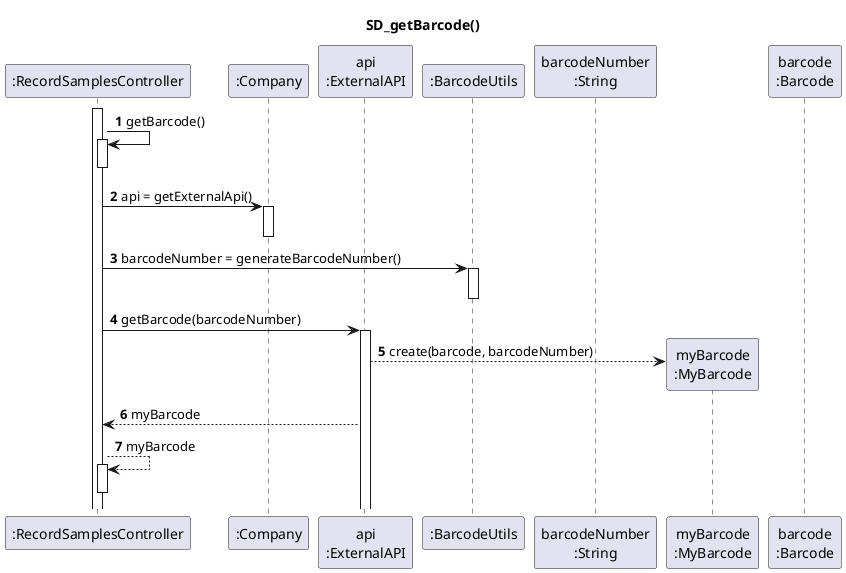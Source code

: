 @startuml
title SD_getBarcode()

autonumber

participant ":RecordSamplesController" as CTRL
participant ":Company" as COMPANY
participant "api\n:ExternalAPI" as API
participant ":BarcodeUtils" as BARCODE_UTILS
participant "barcodeNumber\n:String" as NUMBER
participant "myBarcode\n:MyBarcode" as MY_BARCODE
participant "barcode\n:Barcode" as BARCODE

activate CTRL
CTRL -> CTRL : getBarcode()
activate CTRL
deactivate CTRL

CTRL -> COMPANY : api = getExternalApi()
activate COMPANY
deactivate COMPANY

CTRL -> BARCODE_UTILS : barcodeNumber = generateBarcodeNumber()
activate BARCODE_UTILS
deactivate BARCODE_UTILS

CTRL -> API : getBarcode(barcodeNumber)
activate API

API --> MY_BARCODE** : create(barcode, barcodeNumber)

API --> CTRL : myBarcode

CTRL --> CTRL : myBarcode
activate CTRL
deactivate CTRL



@enduml